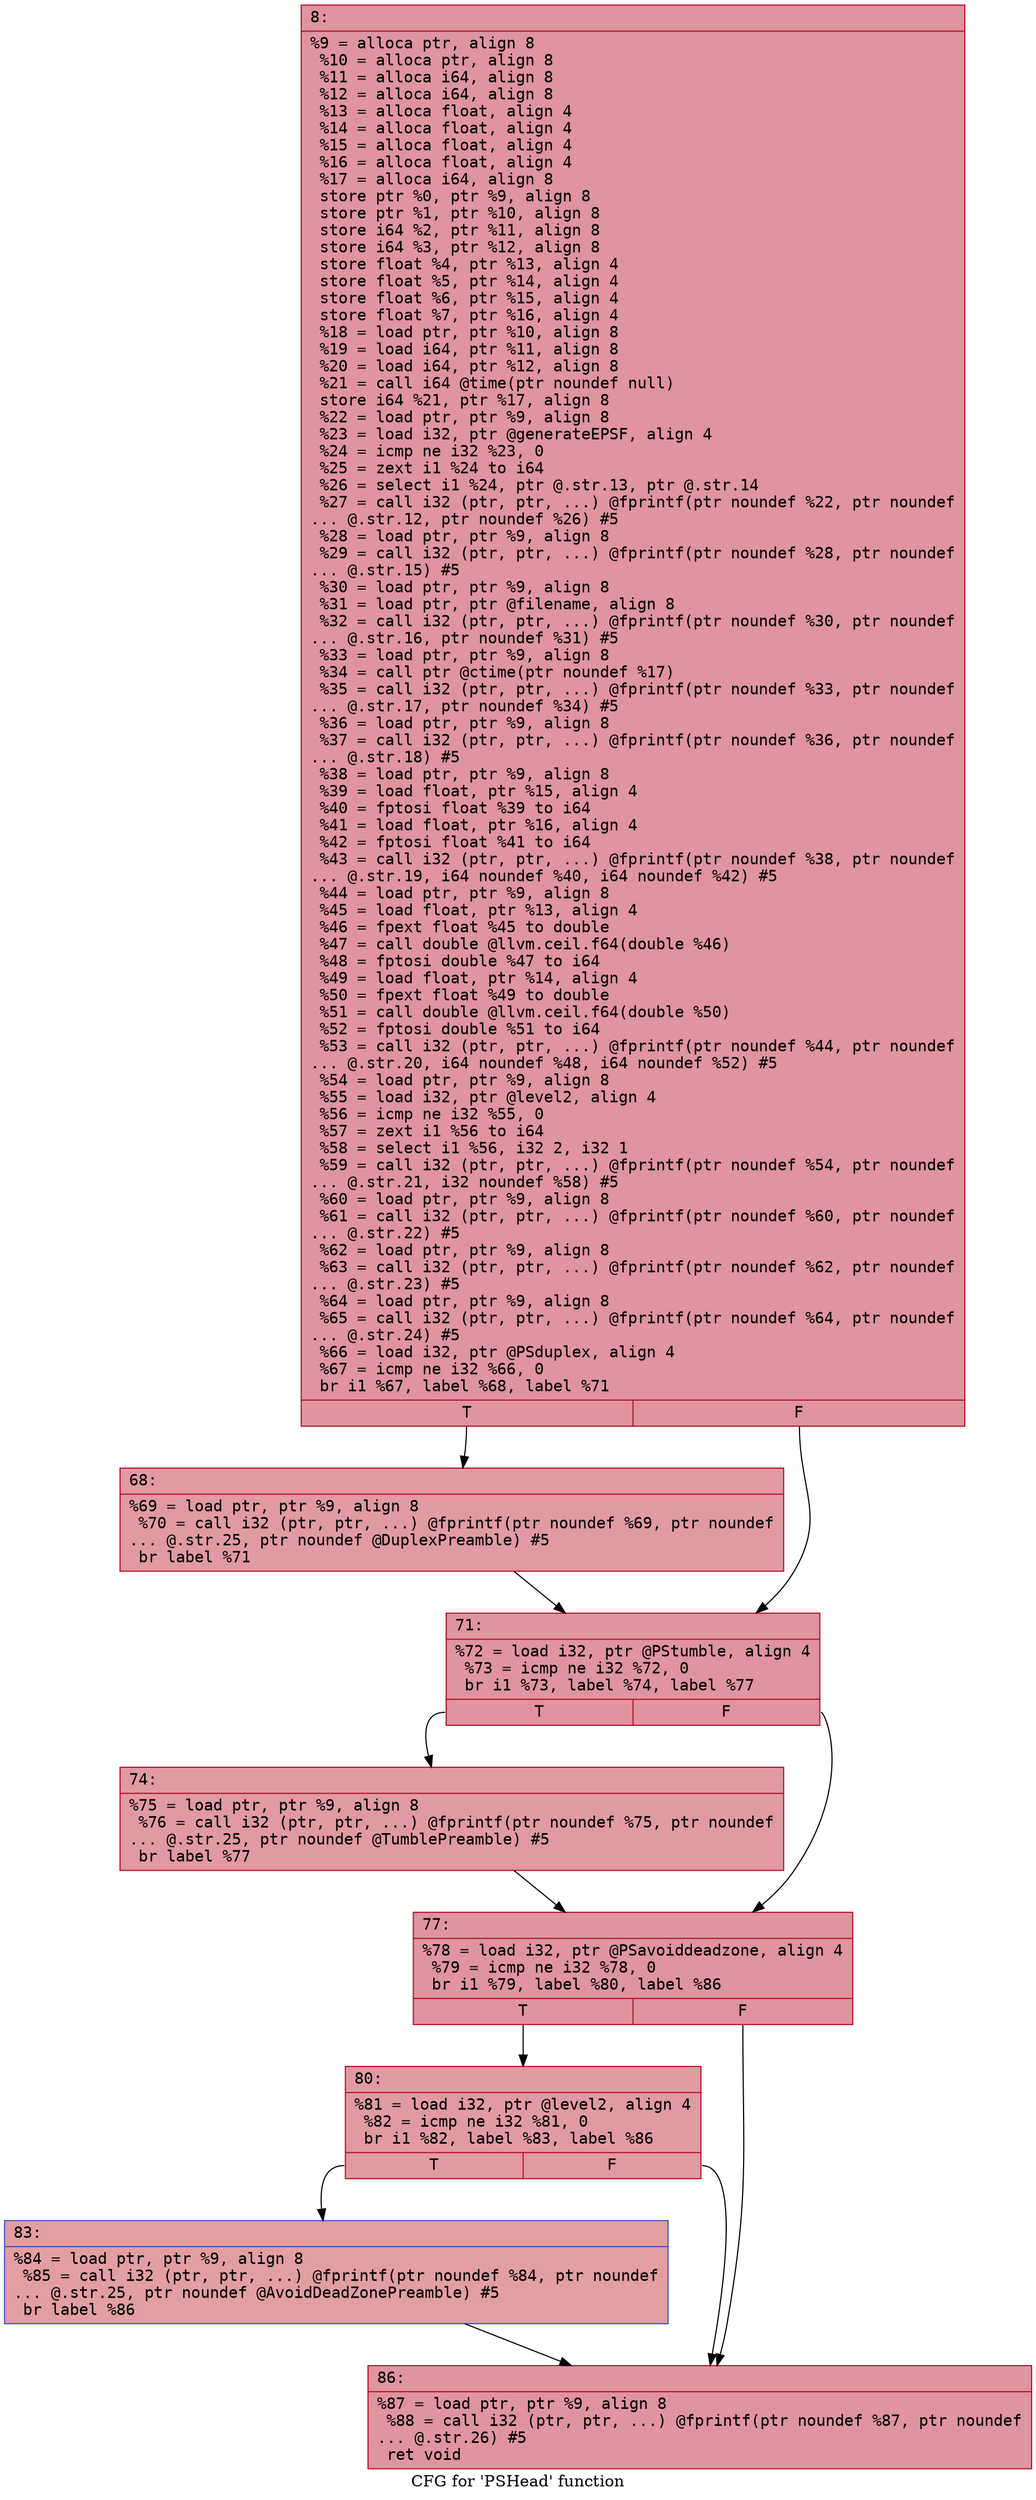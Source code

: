 digraph "CFG for 'PSHead' function" {
	label="CFG for 'PSHead' function";

	Node0x6000014386e0 [shape=record,color="#b70d28ff", style=filled, fillcolor="#b70d2870" fontname="Courier",label="{8:\l|  %9 = alloca ptr, align 8\l  %10 = alloca ptr, align 8\l  %11 = alloca i64, align 8\l  %12 = alloca i64, align 8\l  %13 = alloca float, align 4\l  %14 = alloca float, align 4\l  %15 = alloca float, align 4\l  %16 = alloca float, align 4\l  %17 = alloca i64, align 8\l  store ptr %0, ptr %9, align 8\l  store ptr %1, ptr %10, align 8\l  store i64 %2, ptr %11, align 8\l  store i64 %3, ptr %12, align 8\l  store float %4, ptr %13, align 4\l  store float %5, ptr %14, align 4\l  store float %6, ptr %15, align 4\l  store float %7, ptr %16, align 4\l  %18 = load ptr, ptr %10, align 8\l  %19 = load i64, ptr %11, align 8\l  %20 = load i64, ptr %12, align 8\l  %21 = call i64 @time(ptr noundef null)\l  store i64 %21, ptr %17, align 8\l  %22 = load ptr, ptr %9, align 8\l  %23 = load i32, ptr @generateEPSF, align 4\l  %24 = icmp ne i32 %23, 0\l  %25 = zext i1 %24 to i64\l  %26 = select i1 %24, ptr @.str.13, ptr @.str.14\l  %27 = call i32 (ptr, ptr, ...) @fprintf(ptr noundef %22, ptr noundef\l... @.str.12, ptr noundef %26) #5\l  %28 = load ptr, ptr %9, align 8\l  %29 = call i32 (ptr, ptr, ...) @fprintf(ptr noundef %28, ptr noundef\l... @.str.15) #5\l  %30 = load ptr, ptr %9, align 8\l  %31 = load ptr, ptr @filename, align 8\l  %32 = call i32 (ptr, ptr, ...) @fprintf(ptr noundef %30, ptr noundef\l... @.str.16, ptr noundef %31) #5\l  %33 = load ptr, ptr %9, align 8\l  %34 = call ptr @ctime(ptr noundef %17)\l  %35 = call i32 (ptr, ptr, ...) @fprintf(ptr noundef %33, ptr noundef\l... @.str.17, ptr noundef %34) #5\l  %36 = load ptr, ptr %9, align 8\l  %37 = call i32 (ptr, ptr, ...) @fprintf(ptr noundef %36, ptr noundef\l... @.str.18) #5\l  %38 = load ptr, ptr %9, align 8\l  %39 = load float, ptr %15, align 4\l  %40 = fptosi float %39 to i64\l  %41 = load float, ptr %16, align 4\l  %42 = fptosi float %41 to i64\l  %43 = call i32 (ptr, ptr, ...) @fprintf(ptr noundef %38, ptr noundef\l... @.str.19, i64 noundef %40, i64 noundef %42) #5\l  %44 = load ptr, ptr %9, align 8\l  %45 = load float, ptr %13, align 4\l  %46 = fpext float %45 to double\l  %47 = call double @llvm.ceil.f64(double %46)\l  %48 = fptosi double %47 to i64\l  %49 = load float, ptr %14, align 4\l  %50 = fpext float %49 to double\l  %51 = call double @llvm.ceil.f64(double %50)\l  %52 = fptosi double %51 to i64\l  %53 = call i32 (ptr, ptr, ...) @fprintf(ptr noundef %44, ptr noundef\l... @.str.20, i64 noundef %48, i64 noundef %52) #5\l  %54 = load ptr, ptr %9, align 8\l  %55 = load i32, ptr @level2, align 4\l  %56 = icmp ne i32 %55, 0\l  %57 = zext i1 %56 to i64\l  %58 = select i1 %56, i32 2, i32 1\l  %59 = call i32 (ptr, ptr, ...) @fprintf(ptr noundef %54, ptr noundef\l... @.str.21, i32 noundef %58) #5\l  %60 = load ptr, ptr %9, align 8\l  %61 = call i32 (ptr, ptr, ...) @fprintf(ptr noundef %60, ptr noundef\l... @.str.22) #5\l  %62 = load ptr, ptr %9, align 8\l  %63 = call i32 (ptr, ptr, ...) @fprintf(ptr noundef %62, ptr noundef\l... @.str.23) #5\l  %64 = load ptr, ptr %9, align 8\l  %65 = call i32 (ptr, ptr, ...) @fprintf(ptr noundef %64, ptr noundef\l... @.str.24) #5\l  %66 = load i32, ptr @PSduplex, align 4\l  %67 = icmp ne i32 %66, 0\l  br i1 %67, label %68, label %71\l|{<s0>T|<s1>F}}"];
	Node0x6000014386e0:s0 -> Node0x600001438730[tooltip="8 -> 68\nProbability 62.50%" ];
	Node0x6000014386e0:s1 -> Node0x600001438780[tooltip="8 -> 71\nProbability 37.50%" ];
	Node0x600001438730 [shape=record,color="#b70d28ff", style=filled, fillcolor="#bb1b2c70" fontname="Courier",label="{68:\l|  %69 = load ptr, ptr %9, align 8\l  %70 = call i32 (ptr, ptr, ...) @fprintf(ptr noundef %69, ptr noundef\l... @.str.25, ptr noundef @DuplexPreamble) #5\l  br label %71\l}"];
	Node0x600001438730 -> Node0x600001438780[tooltip="68 -> 71\nProbability 100.00%" ];
	Node0x600001438780 [shape=record,color="#b70d28ff", style=filled, fillcolor="#b70d2870" fontname="Courier",label="{71:\l|  %72 = load i32, ptr @PStumble, align 4\l  %73 = icmp ne i32 %72, 0\l  br i1 %73, label %74, label %77\l|{<s0>T|<s1>F}}"];
	Node0x600001438780:s0 -> Node0x6000014387d0[tooltip="71 -> 74\nProbability 62.50%" ];
	Node0x600001438780:s1 -> Node0x600001438820[tooltip="71 -> 77\nProbability 37.50%" ];
	Node0x6000014387d0 [shape=record,color="#b70d28ff", style=filled, fillcolor="#bb1b2c70" fontname="Courier",label="{74:\l|  %75 = load ptr, ptr %9, align 8\l  %76 = call i32 (ptr, ptr, ...) @fprintf(ptr noundef %75, ptr noundef\l... @.str.25, ptr noundef @TumblePreamble) #5\l  br label %77\l}"];
	Node0x6000014387d0 -> Node0x600001438820[tooltip="74 -> 77\nProbability 100.00%" ];
	Node0x600001438820 [shape=record,color="#b70d28ff", style=filled, fillcolor="#b70d2870" fontname="Courier",label="{77:\l|  %78 = load i32, ptr @PSavoiddeadzone, align 4\l  %79 = icmp ne i32 %78, 0\l  br i1 %79, label %80, label %86\l|{<s0>T|<s1>F}}"];
	Node0x600001438820:s0 -> Node0x600001438870[tooltip="77 -> 80\nProbability 62.50%" ];
	Node0x600001438820:s1 -> Node0x600001438910[tooltip="77 -> 86\nProbability 37.50%" ];
	Node0x600001438870 [shape=record,color="#b70d28ff", style=filled, fillcolor="#bb1b2c70" fontname="Courier",label="{80:\l|  %81 = load i32, ptr @level2, align 4\l  %82 = icmp ne i32 %81, 0\l  br i1 %82, label %83, label %86\l|{<s0>T|<s1>F}}"];
	Node0x600001438870:s0 -> Node0x6000014388c0[tooltip="80 -> 83\nProbability 62.50%" ];
	Node0x600001438870:s1 -> Node0x600001438910[tooltip="80 -> 86\nProbability 37.50%" ];
	Node0x6000014388c0 [shape=record,color="#3d50c3ff", style=filled, fillcolor="#be242e70" fontname="Courier",label="{83:\l|  %84 = load ptr, ptr %9, align 8\l  %85 = call i32 (ptr, ptr, ...) @fprintf(ptr noundef %84, ptr noundef\l... @.str.25, ptr noundef @AvoidDeadZonePreamble) #5\l  br label %86\l}"];
	Node0x6000014388c0 -> Node0x600001438910[tooltip="83 -> 86\nProbability 100.00%" ];
	Node0x600001438910 [shape=record,color="#b70d28ff", style=filled, fillcolor="#b70d2870" fontname="Courier",label="{86:\l|  %87 = load ptr, ptr %9, align 8\l  %88 = call i32 (ptr, ptr, ...) @fprintf(ptr noundef %87, ptr noundef\l... @.str.26) #5\l  ret void\l}"];
}
